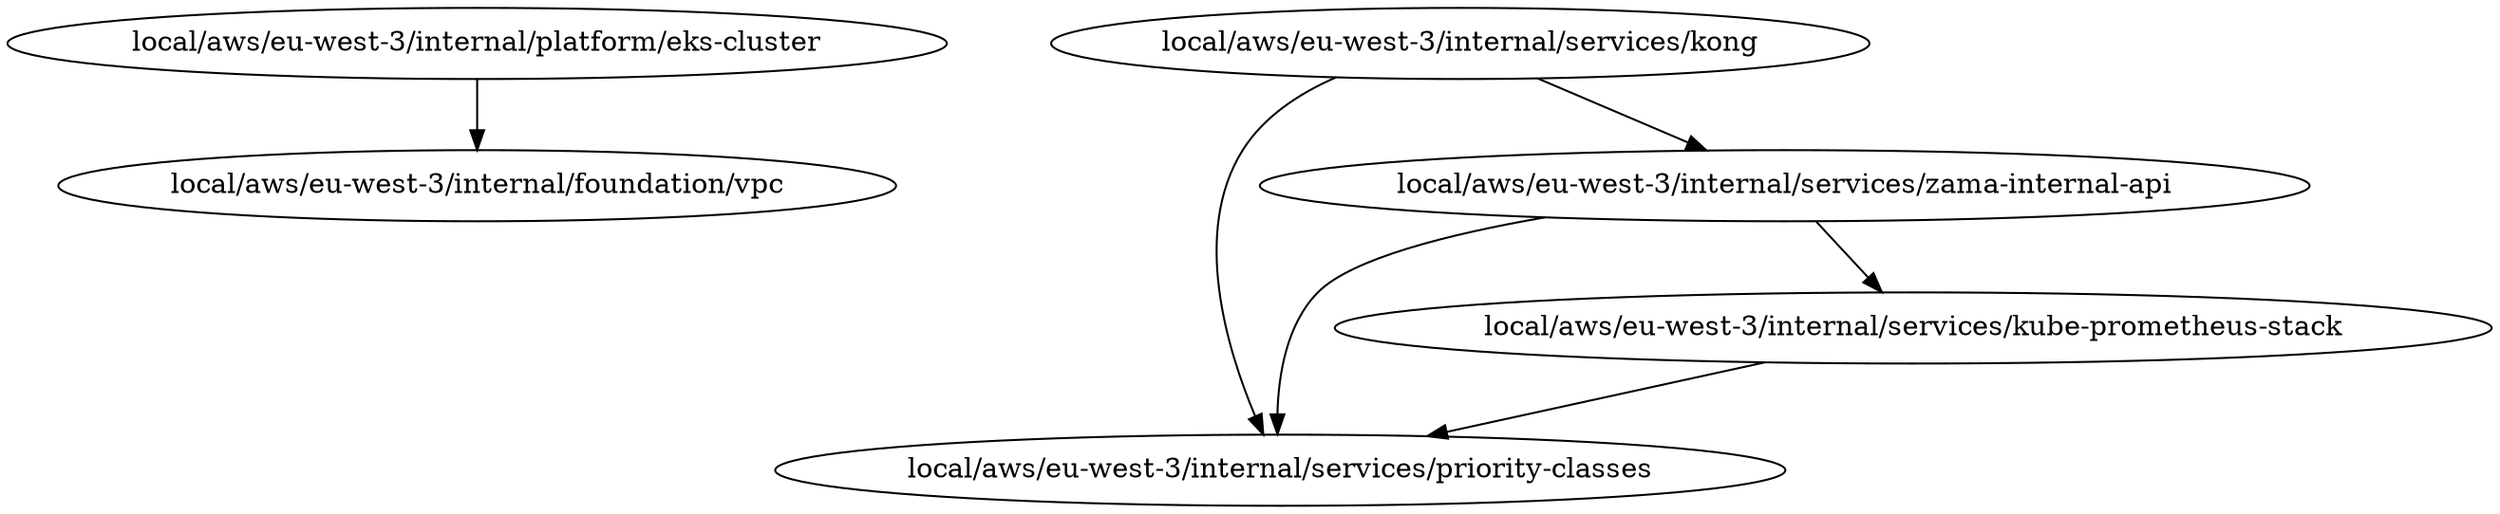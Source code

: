 digraph {
	"local/aws/eu-west-3/internal/foundation/vpc" ;
	"local/aws/eu-west-3/internal/platform/eks-cluster" ;
	"local/aws/eu-west-3/internal/platform/eks-cluster" -> "local/aws/eu-west-3/internal/foundation/vpc";
	"local/aws/eu-west-3/internal/services/kong" ;
	"local/aws/eu-west-3/internal/services/kong" -> "local/aws/eu-west-3/internal/services/priority-classes";
	"local/aws/eu-west-3/internal/services/kong" -> "local/aws/eu-west-3/internal/services/zama-internal-api";
	"local/aws/eu-west-3/internal/services/kube-prometheus-stack" ;
	"local/aws/eu-west-3/internal/services/kube-prometheus-stack" -> "local/aws/eu-west-3/internal/services/priority-classes";
	"local/aws/eu-west-3/internal/services/priority-classes" ;
	"local/aws/eu-west-3/internal/services/zama-internal-api" ;
	"local/aws/eu-west-3/internal/services/zama-internal-api" -> "local/aws/eu-west-3/internal/services/priority-classes";
	"local/aws/eu-west-3/internal/services/zama-internal-api" -> "local/aws/eu-west-3/internal/services/kube-prometheus-stack";
}
digraph {
	"local/aws/eu-west-3/internal/foundation/vpc" ;
	"local/aws/eu-west-3/internal/platform/eks-cluster" ;
	"local/aws/eu-west-3/internal/platform/eks-cluster" -> "local/aws/eu-west-3/internal/foundation/vpc";
	"local/aws/eu-west-3/internal/services/kong" ;
	"local/aws/eu-west-3/internal/services/kong" -> "local/aws/eu-west-3/internal/services/priority-classes";
	"local/aws/eu-west-3/internal/services/kong" -> "local/aws/eu-west-3/internal/services/zama-internal-api";
	"local/aws/eu-west-3/internal/services/kube-prometheus-stack" ;
	"local/aws/eu-west-3/internal/services/kube-prometheus-stack" -> "local/aws/eu-west-3/internal/services/priority-classes";
	"local/aws/eu-west-3/internal/services/priority-classes" ;
	"local/aws/eu-west-3/internal/services/zama-internal-api" ;
	"local/aws/eu-west-3/internal/services/zama-internal-api" -> "local/aws/eu-west-3/internal/services/priority-classes";
	"local/aws/eu-west-3/internal/services/zama-internal-api" -> "local/aws/eu-west-3/internal/services/kube-prometheus-stack";
}
digraph {
	"local/aws/eu-west-3/internal/foundation/vpc" ;
	"local/aws/eu-west-3/internal/platform/eks-cluster" ;
	"local/aws/eu-west-3/internal/platform/eks-cluster" -> "local/aws/eu-west-3/internal/foundation/vpc";
	"local/aws/eu-west-3/internal/services/kong" ;
	"local/aws/eu-west-3/internal/services/kong" -> "local/aws/eu-west-3/internal/services/priority-classes";
	"local/aws/eu-west-3/internal/services/kong" -> "local/aws/eu-west-3/internal/services/zama-internal-api";
	"local/aws/eu-west-3/internal/services/kube-prometheus-stack" ;
	"local/aws/eu-west-3/internal/services/kube-prometheus-stack" -> "local/aws/eu-west-3/internal/services/priority-classes";
	"local/aws/eu-west-3/internal/services/priority-classes" ;
	"local/aws/eu-west-3/internal/services/zama-internal-api" ;
	"local/aws/eu-west-3/internal/services/zama-internal-api" -> "local/aws/eu-west-3/internal/services/priority-classes";
	"local/aws/eu-west-3/internal/services/zama-internal-api" -> "local/aws/eu-west-3/internal/services/kube-prometheus-stack";
}
digraph {
	"local/aws/eu-west-3/internal/foundation/vpc" ;
	"local/aws/eu-west-3/internal/platform/eks-cluster" ;
	"local/aws/eu-west-3/internal/platform/eks-cluster" -> "local/aws/eu-west-3/internal/foundation/vpc";
	"local/aws/eu-west-3/internal/services/kong" ;
	"local/aws/eu-west-3/internal/services/kong" -> "local/aws/eu-west-3/internal/services/priority-classes";
	"local/aws/eu-west-3/internal/services/kong" -> "local/aws/eu-west-3/internal/services/zama-internal-api";
	"local/aws/eu-west-3/internal/services/kube-prometheus-stack" ;
	"local/aws/eu-west-3/internal/services/kube-prometheus-stack" -> "local/aws/eu-west-3/internal/services/priority-classes";
	"local/aws/eu-west-3/internal/services/priority-classes" ;
	"local/aws/eu-west-3/internal/services/zama-internal-api" ;
	"local/aws/eu-west-3/internal/services/zama-internal-api" -> "local/aws/eu-west-3/internal/services/priority-classes";
	"local/aws/eu-west-3/internal/services/zama-internal-api" -> "local/aws/eu-west-3/internal/services/kube-prometheus-stack";
}
digraph {
	"local/aws/eu-west-3/internal/foundation/vpc" ;
	"local/aws/eu-west-3/internal/platform/eks-cluster" ;
	"local/aws/eu-west-3/internal/platform/eks-cluster" -> "local/aws/eu-west-3/internal/foundation/vpc";
	"local/aws/eu-west-3/internal/services/kong" ;
	"local/aws/eu-west-3/internal/services/kong" -> "local/aws/eu-west-3/internal/services/priority-classes";
	"local/aws/eu-west-3/internal/services/kong" -> "local/aws/eu-west-3/internal/services/zama-internal-api";
	"local/aws/eu-west-3/internal/services/kube-prometheus-stack" ;
	"local/aws/eu-west-3/internal/services/kube-prometheus-stack" -> "local/aws/eu-west-3/internal/services/priority-classes";
	"local/aws/eu-west-3/internal/services/priority-classes" ;
	"local/aws/eu-west-3/internal/services/zama-internal-api" ;
	"local/aws/eu-west-3/internal/services/zama-internal-api" -> "local/aws/eu-west-3/internal/services/priority-classes";
	"local/aws/eu-west-3/internal/services/zama-internal-api" -> "local/aws/eu-west-3/internal/services/kube-prometheus-stack";
}
digraph {
	"local/aws/eu-west-3/internal/foundation/vpc" ;
	"local/aws/eu-west-3/internal/platform/eks-cluster" ;
	"local/aws/eu-west-3/internal/platform/eks-cluster" -> "local/aws/eu-west-3/internal/foundation/vpc";
	"local/aws/eu-west-3/internal/services/kong" ;
	"local/aws/eu-west-3/internal/services/kong" -> "local/aws/eu-west-3/internal/services/priority-classes";
	"local/aws/eu-west-3/internal/services/kong" -> "local/aws/eu-west-3/internal/services/zama-internal-api";
	"local/aws/eu-west-3/internal/services/kube-prometheus-stack" ;
	"local/aws/eu-west-3/internal/services/kube-prometheus-stack" -> "local/aws/eu-west-3/internal/services/priority-classes";
	"local/aws/eu-west-3/internal/services/priority-classes" ;
	"local/aws/eu-west-3/internal/services/zama-internal-api" ;
	"local/aws/eu-west-3/internal/services/zama-internal-api" -> "local/aws/eu-west-3/internal/services/priority-classes";
	"local/aws/eu-west-3/internal/services/zama-internal-api" -> "local/aws/eu-west-3/internal/services/kube-prometheus-stack";
}
